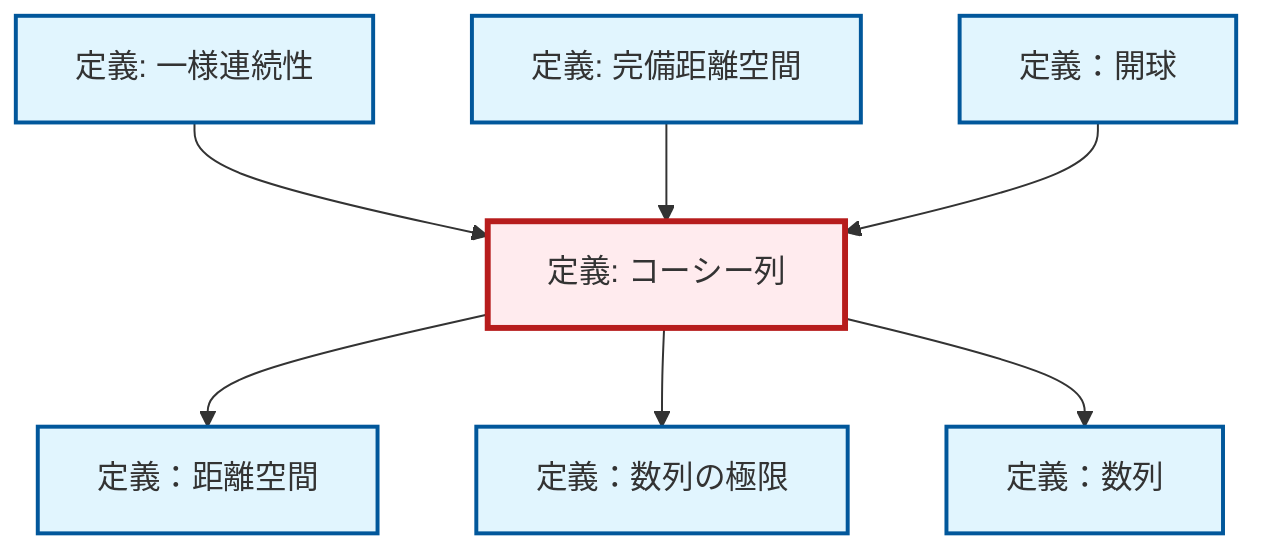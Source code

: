 graph TD
    classDef definition fill:#e1f5fe,stroke:#01579b,stroke-width:2px
    classDef theorem fill:#f3e5f5,stroke:#4a148c,stroke-width:2px
    classDef axiom fill:#fff3e0,stroke:#e65100,stroke-width:2px
    classDef example fill:#e8f5e9,stroke:#1b5e20,stroke-width:2px
    classDef current fill:#ffebee,stroke:#b71c1c,stroke-width:3px
    def-metric-space["定義：距離空間"]:::definition
    def-cauchy-sequence["定義: コーシー列"]:::definition
    def-sequence["定義：数列"]:::definition
    def-complete-metric-space["定義: 完備距離空間"]:::definition
    def-uniform-continuity["定義: 一様連続性"]:::definition
    def-open-ball["定義：開球"]:::definition
    def-limit["定義：数列の極限"]:::definition
    def-uniform-continuity --> def-cauchy-sequence
    def-complete-metric-space --> def-cauchy-sequence
    def-cauchy-sequence --> def-metric-space
    def-cauchy-sequence --> def-limit
    def-cauchy-sequence --> def-sequence
    def-open-ball --> def-cauchy-sequence
    class def-cauchy-sequence current